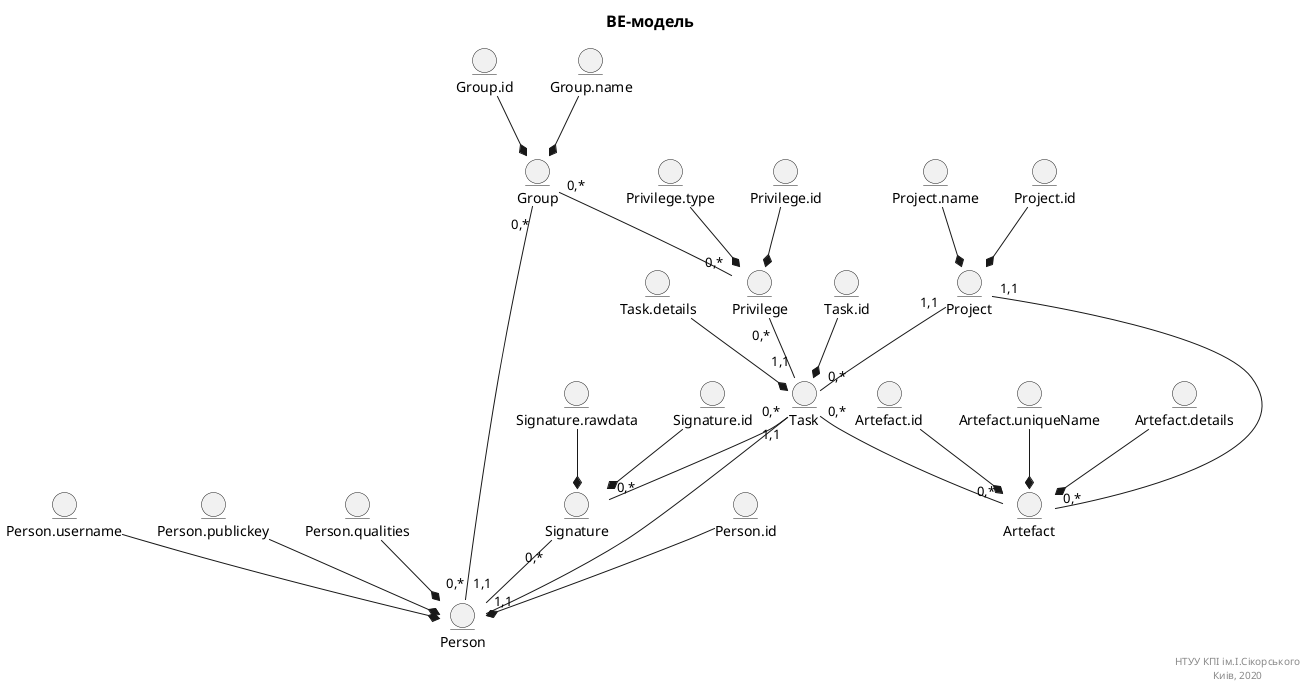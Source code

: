 @startuml BEM
title
<font size=16 color=black>BE-модель
end title

entity Person
entity Person.id
entity Person.username
entity Person.publickey
entity Person.qualities

Person.id --* Person
Person.username --* Person
Person.publickey --* Person
Person.qualities --* Person

entity Group
entity Group.id
entity Group.name

Group.id --* Group
Group.name --* Group

entity Privilege
entity Privilege.id
entity Privilege.type

Privilege.id --* Privilege
Privilege.type --* Privilege

entity Task
entity Task.id
entity Task.details

Task.id --* Task
Task.details --* Task

entity Signature
entity Signature.id
entity Signature.rawdata

Signature.id --* Signature
Signature.rawdata --* Signature

entity Artefact
entity Artefact.id
entity Artefact.uniqueName
entity Artefact.details

Artefact.id --* Artefact
Artefact.uniqueName --* Artefact
Artefact.details --* Artefact

entity Project
entity Project.id
entity Project.name

Project.id --* Project
Project.name --* Project

Signature "0,*"--"1,1" Person
Group "0,*"--"0,*" Person
Group "0,*"--"0,*" Privilege
Privilege "0,*"--"1,1" Task
Task "1,1"--"0,*" Signature
Task "0,*"-d-"1,1" Person
Task "0,*"-d-"0,*" Artefact
Project "1,1"--"0,*" Task
Project "1,1"--"0,*" Artefact

right footer
НТУУ КПІ ім.І.Сікорського
Киів, 2020
end footer
@enduml
